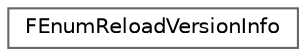 digraph "Graphical Class Hierarchy"
{
 // INTERACTIVE_SVG=YES
 // LATEX_PDF_SIZE
  bgcolor="transparent";
  edge [fontname=Helvetica,fontsize=10,labelfontname=Helvetica,labelfontsize=10];
  node [fontname=Helvetica,fontsize=10,shape=box,height=0.2,width=0.4];
  rankdir="LR";
  Node0 [id="Node000000",label="FEnumReloadVersionInfo",height=0.2,width=0.4,color="grey40", fillcolor="white", style="filled",URL="$d4/d98/structFEnumReloadVersionInfo.html",tooltip="Reload version information for enumerations."];
}
